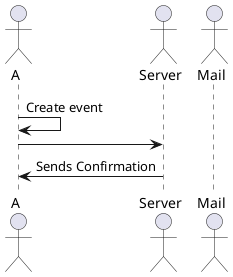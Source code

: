 @startuml

actor A
actor Server
actor Mail

A -> A : Create event
A -> Server
Server -> A : Sends Confirmation

@enduml